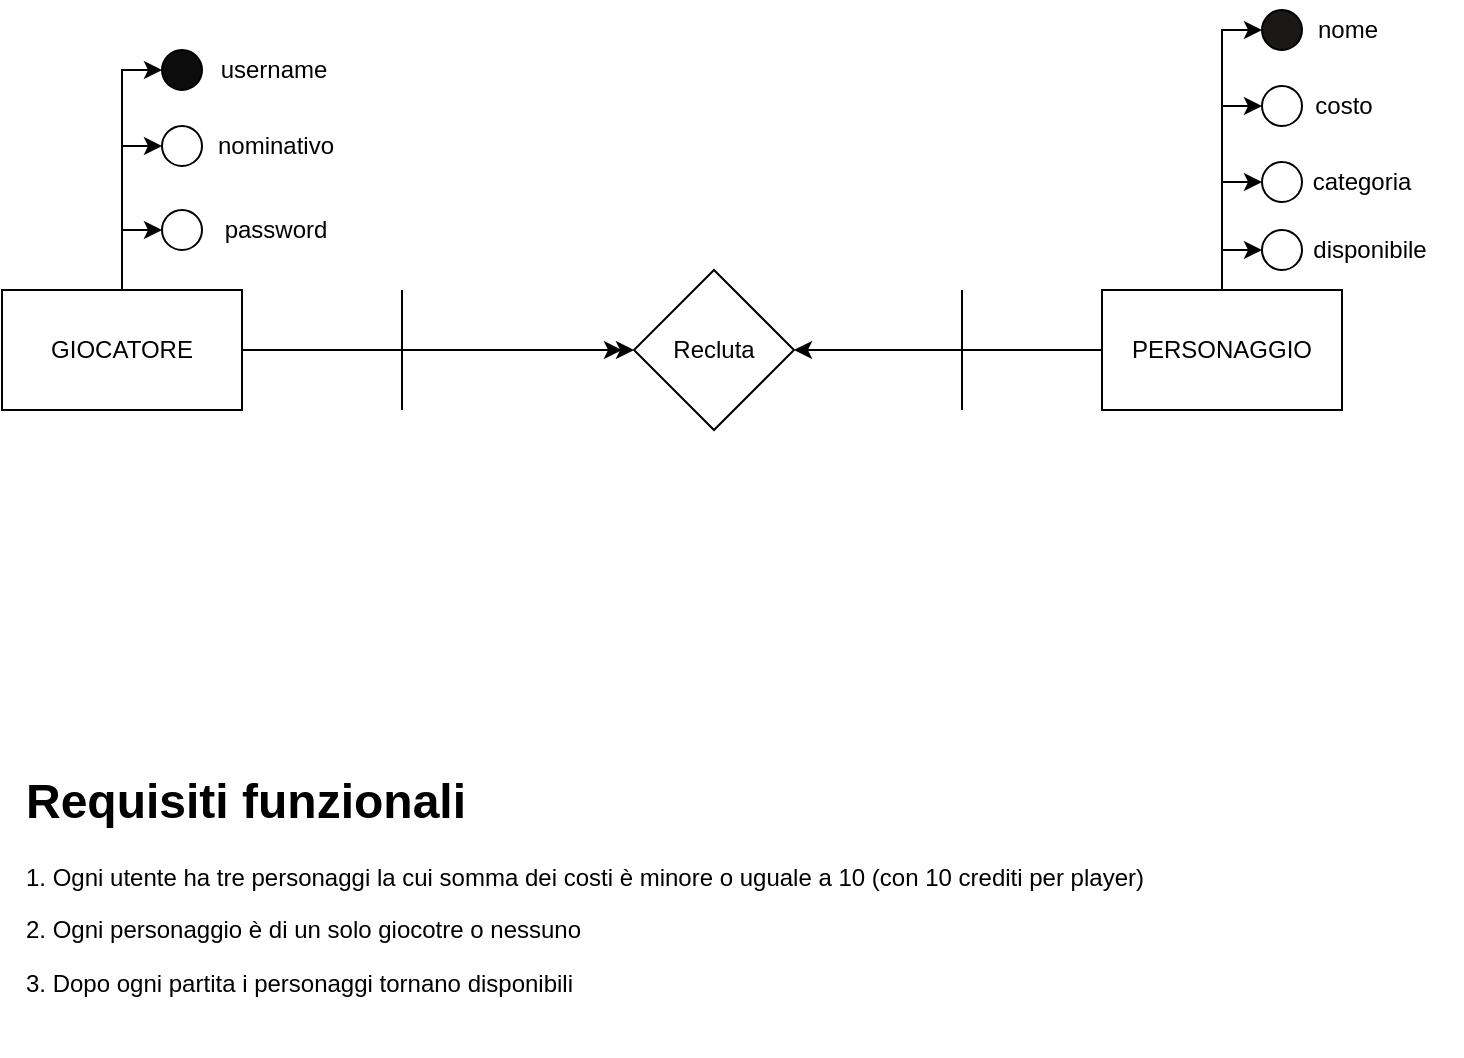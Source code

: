 <mxfile version="24.1.0" type="device">
  <diagram name="Pagina-1" id="E9bDILpVHBI37aP2N4PP">
    <mxGraphModel dx="1036" dy="614" grid="1" gridSize="10" guides="1" tooltips="1" connect="1" arrows="1" fold="1" page="1" pageScale="1" pageWidth="827" pageHeight="1169" math="0" shadow="0">
      <root>
        <mxCell id="0" />
        <mxCell id="1" parent="0" />
        <mxCell id="m-f8hs-Iv13Isb2j7Tvm-20" style="edgeStyle=orthogonalEdgeStyle;rounded=0;orthogonalLoop=1;jettySize=auto;html=1;entryX=0;entryY=0.5;entryDx=0;entryDy=0;" edge="1" parent="1" source="m-f8hs-Iv13Isb2j7Tvm-1" target="m-f8hs-Iv13Isb2j7Tvm-3">
          <mxGeometry relative="1" as="geometry" />
        </mxCell>
        <mxCell id="m-f8hs-Iv13Isb2j7Tvm-21" style="edgeStyle=orthogonalEdgeStyle;rounded=0;orthogonalLoop=1;jettySize=auto;html=1;" edge="1" parent="1" source="m-f8hs-Iv13Isb2j7Tvm-1">
          <mxGeometry relative="1" as="geometry">
            <mxPoint x="350" y="260" as="targetPoint" />
          </mxGeometry>
        </mxCell>
        <mxCell id="m-f8hs-Iv13Isb2j7Tvm-25" style="edgeStyle=orthogonalEdgeStyle;rounded=0;orthogonalLoop=1;jettySize=auto;html=1;entryX=0;entryY=0.5;entryDx=0;entryDy=0;" edge="1" parent="1" source="m-f8hs-Iv13Isb2j7Tvm-1" target="m-f8hs-Iv13Isb2j7Tvm-4">
          <mxGeometry relative="1" as="geometry" />
        </mxCell>
        <mxCell id="m-f8hs-Iv13Isb2j7Tvm-26" style="edgeStyle=orthogonalEdgeStyle;rounded=0;orthogonalLoop=1;jettySize=auto;html=1;entryX=0;entryY=0.5;entryDx=0;entryDy=0;" edge="1" parent="1" source="m-f8hs-Iv13Isb2j7Tvm-1" target="m-f8hs-Iv13Isb2j7Tvm-5">
          <mxGeometry relative="1" as="geometry" />
        </mxCell>
        <mxCell id="m-f8hs-Iv13Isb2j7Tvm-27" style="edgeStyle=orthogonalEdgeStyle;rounded=0;orthogonalLoop=1;jettySize=auto;html=1;entryX=0;entryY=0.5;entryDx=0;entryDy=0;" edge="1" parent="1" source="m-f8hs-Iv13Isb2j7Tvm-1" target="m-f8hs-Iv13Isb2j7Tvm-6">
          <mxGeometry relative="1" as="geometry" />
        </mxCell>
        <mxCell id="m-f8hs-Iv13Isb2j7Tvm-1" value="GIOCATORE" style="rounded=0;whiteSpace=wrap;html=1;" vertex="1" parent="1">
          <mxGeometry x="40" y="230" width="120" height="60" as="geometry" />
        </mxCell>
        <mxCell id="m-f8hs-Iv13Isb2j7Tvm-22" style="edgeStyle=orthogonalEdgeStyle;rounded=0;orthogonalLoop=1;jettySize=auto;html=1;entryX=1;entryY=0.5;entryDx=0;entryDy=0;" edge="1" parent="1" source="m-f8hs-Iv13Isb2j7Tvm-2" target="m-f8hs-Iv13Isb2j7Tvm-3">
          <mxGeometry relative="1" as="geometry" />
        </mxCell>
        <mxCell id="m-f8hs-Iv13Isb2j7Tvm-28" style="edgeStyle=orthogonalEdgeStyle;rounded=0;orthogonalLoop=1;jettySize=auto;html=1;entryX=0;entryY=0.5;entryDx=0;entryDy=0;" edge="1" parent="1" source="m-f8hs-Iv13Isb2j7Tvm-2" target="m-f8hs-Iv13Isb2j7Tvm-7">
          <mxGeometry relative="1" as="geometry" />
        </mxCell>
        <mxCell id="m-f8hs-Iv13Isb2j7Tvm-29" style="edgeStyle=orthogonalEdgeStyle;rounded=0;orthogonalLoop=1;jettySize=auto;html=1;entryX=0;entryY=0.5;entryDx=0;entryDy=0;" edge="1" parent="1" source="m-f8hs-Iv13Isb2j7Tvm-2" target="m-f8hs-Iv13Isb2j7Tvm-13">
          <mxGeometry relative="1" as="geometry">
            <Array as="points">
              <mxPoint x="650" y="138" />
            </Array>
          </mxGeometry>
        </mxCell>
        <mxCell id="m-f8hs-Iv13Isb2j7Tvm-30" style="edgeStyle=orthogonalEdgeStyle;rounded=0;orthogonalLoop=1;jettySize=auto;html=1;entryX=0;entryY=0.5;entryDx=0;entryDy=0;" edge="1" parent="1" source="m-f8hs-Iv13Isb2j7Tvm-2" target="m-f8hs-Iv13Isb2j7Tvm-14">
          <mxGeometry relative="1" as="geometry" />
        </mxCell>
        <mxCell id="m-f8hs-Iv13Isb2j7Tvm-31" style="edgeStyle=orthogonalEdgeStyle;rounded=0;orthogonalLoop=1;jettySize=auto;html=1;entryX=0;entryY=0.5;entryDx=0;entryDy=0;" edge="1" parent="1" source="m-f8hs-Iv13Isb2j7Tvm-2" target="m-f8hs-Iv13Isb2j7Tvm-15">
          <mxGeometry relative="1" as="geometry" />
        </mxCell>
        <mxCell id="m-f8hs-Iv13Isb2j7Tvm-2" value="PERSONAGGIO" style="rounded=0;whiteSpace=wrap;html=1;" vertex="1" parent="1">
          <mxGeometry x="590" y="230" width="120" height="60" as="geometry" />
        </mxCell>
        <mxCell id="m-f8hs-Iv13Isb2j7Tvm-3" value="Recluta" style="rhombus;whiteSpace=wrap;html=1;" vertex="1" parent="1">
          <mxGeometry x="356" y="220" width="80" height="80" as="geometry" />
        </mxCell>
        <mxCell id="m-f8hs-Iv13Isb2j7Tvm-4" value="" style="ellipse;whiteSpace=wrap;html=1;aspect=fixed;fillColor=#0d0c0c;" vertex="1" parent="1">
          <mxGeometry x="120" y="110" width="20" height="20" as="geometry" />
        </mxCell>
        <mxCell id="m-f8hs-Iv13Isb2j7Tvm-5" value="" style="ellipse;whiteSpace=wrap;html=1;aspect=fixed;" vertex="1" parent="1">
          <mxGeometry x="120" y="148" width="20" height="20" as="geometry" />
        </mxCell>
        <mxCell id="m-f8hs-Iv13Isb2j7Tvm-6" value="" style="ellipse;whiteSpace=wrap;html=1;aspect=fixed;" vertex="1" parent="1">
          <mxGeometry x="120" y="190" width="20" height="20" as="geometry" />
        </mxCell>
        <mxCell id="m-f8hs-Iv13Isb2j7Tvm-7" value="" style="ellipse;whiteSpace=wrap;html=1;aspect=fixed;fillColor=#1c1717;" vertex="1" parent="1">
          <mxGeometry x="670" y="90" width="20" height="20" as="geometry" />
        </mxCell>
        <mxCell id="m-f8hs-Iv13Isb2j7Tvm-9" value="username" style="text;html=1;align=center;verticalAlign=middle;whiteSpace=wrap;rounded=0;" vertex="1" parent="1">
          <mxGeometry x="146" y="105" width="60" height="30" as="geometry" />
        </mxCell>
        <mxCell id="m-f8hs-Iv13Isb2j7Tvm-11" value="password" style="text;html=1;align=center;verticalAlign=middle;whiteSpace=wrap;rounded=0;" vertex="1" parent="1">
          <mxGeometry x="147" y="185" width="60" height="30" as="geometry" />
        </mxCell>
        <mxCell id="m-f8hs-Iv13Isb2j7Tvm-12" value="nominativo" style="text;html=1;align=center;verticalAlign=middle;whiteSpace=wrap;rounded=0;" vertex="1" parent="1">
          <mxGeometry x="147" y="140.5" width="60" height="35" as="geometry" />
        </mxCell>
        <mxCell id="m-f8hs-Iv13Isb2j7Tvm-13" value="" style="ellipse;whiteSpace=wrap;html=1;aspect=fixed;" vertex="1" parent="1">
          <mxGeometry x="670" y="128" width="20" height="20" as="geometry" />
        </mxCell>
        <mxCell id="m-f8hs-Iv13Isb2j7Tvm-14" value="" style="ellipse;whiteSpace=wrap;html=1;aspect=fixed;" vertex="1" parent="1">
          <mxGeometry x="670" y="166" width="20" height="20" as="geometry" />
        </mxCell>
        <mxCell id="m-f8hs-Iv13Isb2j7Tvm-15" value="" style="ellipse;whiteSpace=wrap;html=1;aspect=fixed;" vertex="1" parent="1">
          <mxGeometry x="670" y="200" width="20" height="20" as="geometry" />
        </mxCell>
        <mxCell id="m-f8hs-Iv13Isb2j7Tvm-16" value="nome" style="text;html=1;align=center;verticalAlign=middle;whiteSpace=wrap;rounded=0;" vertex="1" parent="1">
          <mxGeometry x="683" y="85" width="60" height="30" as="geometry" />
        </mxCell>
        <mxCell id="m-f8hs-Iv13Isb2j7Tvm-17" value="costo" style="text;html=1;align=center;verticalAlign=middle;whiteSpace=wrap;rounded=0;" vertex="1" parent="1">
          <mxGeometry x="681" y="123" width="60" height="30" as="geometry" />
        </mxCell>
        <mxCell id="m-f8hs-Iv13Isb2j7Tvm-18" value="categoria" style="text;html=1;align=center;verticalAlign=middle;whiteSpace=wrap;rounded=0;" vertex="1" parent="1">
          <mxGeometry x="690" y="161" width="60" height="30" as="geometry" />
        </mxCell>
        <mxCell id="m-f8hs-Iv13Isb2j7Tvm-19" value="disponibile" style="text;html=1;align=center;verticalAlign=middle;whiteSpace=wrap;rounded=0;" vertex="1" parent="1">
          <mxGeometry x="694" y="195" width="60" height="30" as="geometry" />
        </mxCell>
        <mxCell id="m-f8hs-Iv13Isb2j7Tvm-23" value="" style="endArrow=none;html=1;rounded=0;" edge="1" parent="1">
          <mxGeometry width="50" height="50" relative="1" as="geometry">
            <mxPoint x="240" y="290" as="sourcePoint" />
            <mxPoint x="240" y="230" as="targetPoint" />
          </mxGeometry>
        </mxCell>
        <mxCell id="m-f8hs-Iv13Isb2j7Tvm-24" value="" style="endArrow=none;html=1;rounded=0;" edge="1" parent="1">
          <mxGeometry width="50" height="50" relative="1" as="geometry">
            <mxPoint x="520" y="290" as="sourcePoint" />
            <mxPoint x="520" y="230" as="targetPoint" />
          </mxGeometry>
        </mxCell>
        <mxCell id="m-f8hs-Iv13Isb2j7Tvm-33" value="&lt;h1 style=&quot;margin-top: 0px;&quot;&gt;Requisiti funzionali&lt;/h1&gt;&lt;p&gt;1. Ogni utente ha tre personaggi la cui somma dei costi è minore o uguale a 10 (con 10 crediti per player)&lt;/p&gt;&lt;p&gt;2. Ogni personaggio è di un solo giocotre o nessuno&lt;/p&gt;&lt;p&gt;3. Dopo ogni partita i personaggi tornano disponibili&amp;nbsp;&lt;/p&gt;&lt;p&gt;&lt;br&gt;&lt;/p&gt;" style="text;html=1;whiteSpace=wrap;overflow=hidden;rounded=0;" vertex="1" parent="1">
          <mxGeometry x="50" y="465" width="720" height="145" as="geometry" />
        </mxCell>
      </root>
    </mxGraphModel>
  </diagram>
</mxfile>
